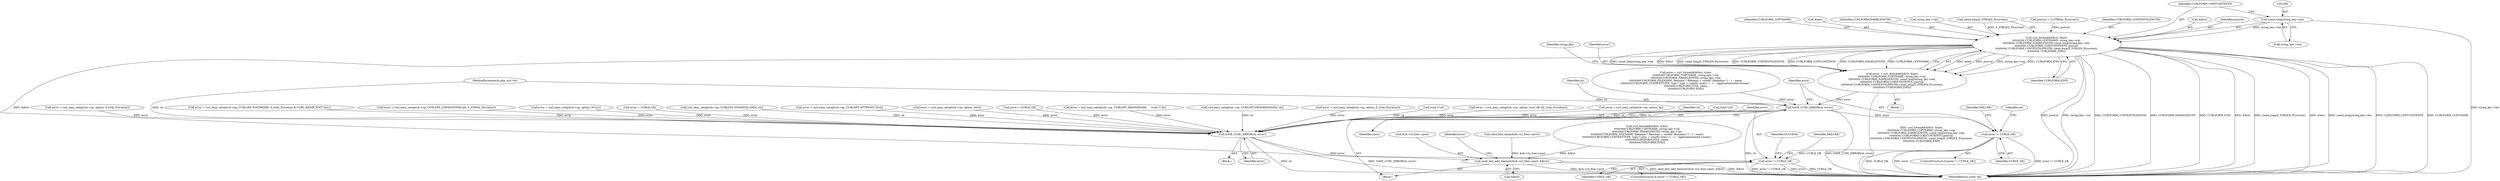 digraph "0_php_124fb22a13fafa3648e4e15b4f207c7096d8155e@pointer" {
"1001381" [label="(Call,(zend_long)string_key->len)"];
"1001371" [label="(Call,curl_formadd(&first, &last,\n\t\t\t\t\t\t\t\t\t\t\t CURLFORM_COPYNAME, string_key->val,\n\t\t\t\t\t\t\t\t\t\t\t CURLFORM_NAMELENGTH, (zend_long)string_key->len,\n\t\t\t\t\t\t\t\t\t\t\t CURLFORM_COPYCONTENTS, postval,\n\t\t\t\t\t\t\t\t\t\t\t CURLFORM_CONTENTSLENGTH, (zend_long)Z_STRLEN_P(current),\n\t\t\t\t\t\t\t\t\t\t\t CURLFORM_END))"];
"1001369" [label="(Call,error = curl_formadd(&first, &last,\n\t\t\t\t\t\t\t\t\t\t\t CURLFORM_COPYNAME, string_key->val,\n\t\t\t\t\t\t\t\t\t\t\t CURLFORM_NAMELENGTH, (zend_long)string_key->len,\n\t\t\t\t\t\t\t\t\t\t\t CURLFORM_COPYCONTENTS, postval,\n\t\t\t\t\t\t\t\t\t\t\t CURLFORM_CONTENTSLENGTH, (zend_long)Z_STRLEN_P(current),\n\t\t\t\t\t\t\t\t\t\t\t CURLFORM_END))"];
"1001397" [label="(Call,SAVE_CURL_ERROR(ch, error))"];
"1001401" [label="(Call,error != CURLE_OK)"];
"1001917" [label="(Call,error != CURLE_OK)"];
"1001913" [label="(Call,SAVE_CURL_ERROR(ch, error))"];
"1001421" [label="(Call,zend_llist_add_element(&ch->to_free->post, &first))"];
"1000121" [label="(Block,)"];
"1001913" [label="(Call,SAVE_CURL_ERROR(ch, error))"];
"1001395" [label="(Identifier,string_key)"];
"1001690" [label="(Call,error = curl_easy_setopt(ch->cp, CURLOPT_POSTREDIR, Z_LVAL_P(zvalue) & CURL_REDIR_POST_ALL))"];
"1001916" [label="(ControlStructure,if (error != CURLE_OK))"];
"1001431" [label="(Identifier,error)"];
"1001402" [label="(Identifier,error)"];
"1001468" [label="(Call,curl_easy_setopt(ch->cp, CURLOPT_PROGRESSDATA, ch))"];
"1001401" [label="(Call,error != CURLE_OK)"];
"1001371" [label="(Call,curl_formadd(&first, &last,\n\t\t\t\t\t\t\t\t\t\t\t CURLFORM_COPYNAME, string_key->val,\n\t\t\t\t\t\t\t\t\t\t\t CURLFORM_NAMELENGTH, (zend_long)string_key->len,\n\t\t\t\t\t\t\t\t\t\t\t CURLFORM_COPYCONTENTS, postval,\n\t\t\t\t\t\t\t\t\t\t\t CURLFORM_CONTENTSLENGTH, (zend_long)Z_STRLEN_P(current),\n\t\t\t\t\t\t\t\t\t\t\t CURLFORM_END))"];
"1000992" [label="(Call,error = curl_easy_setopt(ch->cp, option, Z_LVAL_P(zvalue)))"];
"1001381" [label="(Call,(zend_long)string_key->len)"];
"1001733" [label="(Call,(void *) ch)"];
"1001675" [label="(Call,error = curl_easy_setopt(ch->cp, option, (curl_off_t)Z_LVAL_P(zvalue)))"];
"1001918" [label="(Identifier,error)"];
"1001406" [label="(Identifier,FAILURE)"];
"1000841" [label="(Call,error = curl_easy_setopt(ch->cp, option, fp))"];
"1001421" [label="(Call,zend_llist_add_element(&ch->to_free->post, &first))"];
"1001386" [label="(Identifier,CURLFORM_COPYCONTENTS)"];
"1001399" [label="(Identifier,error)"];
"1001369" [label="(Call,error = curl_formadd(&first, &last,\n\t\t\t\t\t\t\t\t\t\t\t CURLFORM_COPYNAME, string_key->val,\n\t\t\t\t\t\t\t\t\t\t\t CURLFORM_NAMELENGTH, (zend_long)string_key->len,\n\t\t\t\t\t\t\t\t\t\t\t CURLFORM_COPYCONTENTS, postval,\n\t\t\t\t\t\t\t\t\t\t\t CURLFORM_CONTENTSLENGTH, (zend_long)Z_STRLEN_P(current),\n\t\t\t\t\t\t\t\t\t\t\t CURLFORM_END))"];
"1001327" [label="(Call,error = curl_formadd(&first, &last,\n\t\t\t\t\t\t\t\t\t\tCURLFORM_COPYNAME, string_key->val,\n\t\t\t\t\t\t\t\t\t\tCURLFORM_NAMELENGTH, string_key->len,\n\t\t\t\t\t\t\t\t\t\tCURLFORM_FILENAME, filename ? filename + sizeof(\";filename=\") - 1 : name,\n\t\t\t\t\t\t\t\t\t\tCURLFORM_CONTENTTYPE, type ? type + sizeof(\";type=\") - 1 : \"application/octet-stream\",\n\t\t\t\t\t\t\t\t\t\tCURLFORM_FILE, name,\n\t\t\t\t\t\t\t\t\t\tCURLFORM_END))"];
"1001428" [label="(Call,&first)"];
"1001403" [label="(Identifier,CURLE_OK)"];
"1001915" [label="(Identifier,error)"];
"1001393" [label="(Identifier,CURLFORM_END)"];
"1001914" [label="(Identifier,ch)"];
"1001383" [label="(Call,string_key->len)"];
"1001368" [label="(Block,)"];
"1001372" [label="(Call,&first)"];
"1001926" [label="(Identifier,SUCCESS)"];
"1001789" [label="(Call,(void *)ch)"];
"1000259" [label="(Call,error = curl_easy_setopt(ch->cp, option, Z_LVAL_P(zvalue)))"];
"1000118" [label="(MethodParameterIn,php_curl *ch)"];
"1001387" [label="(Identifier,postval)"];
"1001063" [label="(Block,)"];
"1001376" [label="(Identifier,CURLFORM_COPYNAME)"];
"1001410" [label="(Identifier,ch)"];
"1001374" [label="(Call,&last)"];
"1001380" [label="(Identifier,CURLFORM_NAMELENGTH)"];
"1001451" [label="(Call,error = curl_easy_setopt(ch->cp, CURLOPT_COPYPOSTFIELDS, Z_STRVAL_P(zvalue)))"];
"1001922" [label="(Identifier,FAILURE)"];
"1001377" [label="(Call,string_key->val)"];
"1001398" [label="(Identifier,ch)"];
"1001389" [label="(Call,(zend_long)Z_STRLEN_P(current))"];
"1001917" [label="(Call,error != CURLE_OK)"];
"1001414" [label="(Call,zend_llist_clean(&ch->to_free->post))"];
"1001400" [label="(ControlStructure,if (error != CURLE_OK))"];
"1001919" [label="(Identifier,CURLE_OK)"];
"1001927" [label="(MethodReturn,static int)"];
"1001247" [label="(Call,postval = Z_STRVAL_P(current))"];
"1000338" [label="(Call,error = curl_easy_setopt(ch->cp, option, NULL))"];
"1001329" [label="(Call,curl_formadd(&first, &last,\n\t\t\t\t\t\t\t\t\t\tCURLFORM_COPYNAME, string_key->val,\n\t\t\t\t\t\t\t\t\t\tCURLFORM_NAMELENGTH, string_key->len,\n\t\t\t\t\t\t\t\t\t\tCURLFORM_FILENAME, filename ? filename + sizeof(\";filename=\") - 1 : name,\n\t\t\t\t\t\t\t\t\t\tCURLFORM_CONTENTTYPE, type ? type + sizeof(\";type=\") - 1 : \"application/octet-stream\",\n\t\t\t\t\t\t\t\t\t\tCURLFORM_FILE, name,\n\t\t\t\t\t\t\t\t\t\tCURLFORM_END))"];
"1000123" [label="(Call,error = CURLE_OK)"];
"1001370" [label="(Identifier,error)"];
"1001838" [label="(Call,curl_easy_setopt(ch->cp, CURLOPT_FNMATCH_DATA, ch))"];
"1001422" [label="(Call,&ch->to_free->post)"];
"1001388" [label="(Identifier,CURLFORM_CONTENTSLENGTH)"];
"1001397" [label="(Call,SAVE_CURL_ERROR(ch, error))"];
"1001430" [label="(Call,error = curl_easy_setopt(ch->cp, CURLOPT_HTTPPOST, first))"];
"1000958" [label="(Call,error = curl_easy_setopt(ch->cp, option, slist))"];
"1000440" [label="(Call,error = CURLE_OK)"];
"1001726" [label="(Call,error = curl_easy_setopt(ch->cp, CURLOPT_PASSWDDATA,     (void *) ch))"];
"1001381" -> "1001371"  [label="AST: "];
"1001381" -> "1001383"  [label="CFG: "];
"1001382" -> "1001381"  [label="AST: "];
"1001383" -> "1001381"  [label="AST: "];
"1001386" -> "1001381"  [label="CFG: "];
"1001381" -> "1001927"  [label="DDG: string_key->len"];
"1001381" -> "1001371"  [label="DDG: string_key->len"];
"1001371" -> "1001369"  [label="AST: "];
"1001371" -> "1001393"  [label="CFG: "];
"1001372" -> "1001371"  [label="AST: "];
"1001374" -> "1001371"  [label="AST: "];
"1001376" -> "1001371"  [label="AST: "];
"1001377" -> "1001371"  [label="AST: "];
"1001380" -> "1001371"  [label="AST: "];
"1001386" -> "1001371"  [label="AST: "];
"1001387" -> "1001371"  [label="AST: "];
"1001388" -> "1001371"  [label="AST: "];
"1001389" -> "1001371"  [label="AST: "];
"1001393" -> "1001371"  [label="AST: "];
"1001369" -> "1001371"  [label="CFG: "];
"1001371" -> "1001927"  [label="DDG: postval"];
"1001371" -> "1001927"  [label="DDG: string_key->val"];
"1001371" -> "1001927"  [label="DDG: CURLFORM_CONTENTSLENGTH"];
"1001371" -> "1001927"  [label="DDG: CURLFORM_NAMELENGTH"];
"1001371" -> "1001927"  [label="DDG: CURLFORM_END"];
"1001371" -> "1001927"  [label="DDG: &first"];
"1001371" -> "1001927"  [label="DDG: (zend_long)Z_STRLEN_P(current)"];
"1001371" -> "1001927"  [label="DDG: &last"];
"1001371" -> "1001927"  [label="DDG: (zend_long)string_key->len"];
"1001371" -> "1001927"  [label="DDG: CURLFORM_COPYCONTENTS"];
"1001371" -> "1001927"  [label="DDG: CURLFORM_COPYNAME"];
"1001371" -> "1001369"  [label="DDG: &last"];
"1001371" -> "1001369"  [label="DDG: postval"];
"1001371" -> "1001369"  [label="DDG: string_key->val"];
"1001371" -> "1001369"  [label="DDG: CURLFORM_END"];
"1001371" -> "1001369"  [label="DDG: (zend_long)string_key->len"];
"1001371" -> "1001369"  [label="DDG: &first"];
"1001371" -> "1001369"  [label="DDG: (zend_long)Z_STRLEN_P(current)"];
"1001371" -> "1001369"  [label="DDG: CURLFORM_CONTENTSLENGTH"];
"1001371" -> "1001369"  [label="DDG: CURLFORM_COPYCONTENTS"];
"1001371" -> "1001369"  [label="DDG: CURLFORM_NAMELENGTH"];
"1001371" -> "1001369"  [label="DDG: CURLFORM_COPYNAME"];
"1001247" -> "1001371"  [label="DDG: postval"];
"1001389" -> "1001371"  [label="DDG: Z_STRLEN_P(current)"];
"1001371" -> "1001421"  [label="DDG: &first"];
"1001369" -> "1001368"  [label="AST: "];
"1001370" -> "1001369"  [label="AST: "];
"1001395" -> "1001369"  [label="CFG: "];
"1001369" -> "1001927"  [label="DDG: curl_formadd(&first, &last,\n\t\t\t\t\t\t\t\t\t\t\t CURLFORM_COPYNAME, string_key->val,\n\t\t\t\t\t\t\t\t\t\t\t CURLFORM_NAMELENGTH, (zend_long)string_key->len,\n\t\t\t\t\t\t\t\t\t\t\t CURLFORM_COPYCONTENTS, postval,\n\t\t\t\t\t\t\t\t\t\t\t CURLFORM_CONTENTSLENGTH, (zend_long)Z_STRLEN_P(current),\n\t\t\t\t\t\t\t\t\t\t\t CURLFORM_END)"];
"1001369" -> "1001397"  [label="DDG: error"];
"1001397" -> "1001063"  [label="AST: "];
"1001397" -> "1001399"  [label="CFG: "];
"1001398" -> "1001397"  [label="AST: "];
"1001399" -> "1001397"  [label="AST: "];
"1001402" -> "1001397"  [label="CFG: "];
"1001397" -> "1001927"  [label="DDG: SAVE_CURL_ERROR(ch, error)"];
"1001397" -> "1001927"  [label="DDG: ch"];
"1000118" -> "1001397"  [label="DDG: ch"];
"1001327" -> "1001397"  [label="DDG: error"];
"1001397" -> "1001401"  [label="DDG: error"];
"1001397" -> "1001913"  [label="DDG: ch"];
"1001401" -> "1001400"  [label="AST: "];
"1001401" -> "1001403"  [label="CFG: "];
"1001402" -> "1001401"  [label="AST: "];
"1001403" -> "1001401"  [label="AST: "];
"1001406" -> "1001401"  [label="CFG: "];
"1001410" -> "1001401"  [label="CFG: "];
"1001401" -> "1001927"  [label="DDG: CURLE_OK"];
"1001401" -> "1001927"  [label="DDG: error"];
"1001401" -> "1001927"  [label="DDG: error != CURLE_OK"];
"1001401" -> "1001917"  [label="DDG: CURLE_OK"];
"1001917" -> "1001916"  [label="AST: "];
"1001917" -> "1001919"  [label="CFG: "];
"1001918" -> "1001917"  [label="AST: "];
"1001919" -> "1001917"  [label="AST: "];
"1001922" -> "1001917"  [label="CFG: "];
"1001926" -> "1001917"  [label="CFG: "];
"1001917" -> "1001927"  [label="DDG: error"];
"1001917" -> "1001927"  [label="DDG: CURLE_OK"];
"1001917" -> "1001927"  [label="DDG: error != CURLE_OK"];
"1001913" -> "1001917"  [label="DDG: error"];
"1001913" -> "1000121"  [label="AST: "];
"1001913" -> "1001915"  [label="CFG: "];
"1001914" -> "1001913"  [label="AST: "];
"1001915" -> "1001913"  [label="AST: "];
"1001918" -> "1001913"  [label="CFG: "];
"1001913" -> "1001927"  [label="DDG: ch"];
"1001913" -> "1001927"  [label="DDG: SAVE_CURL_ERROR(ch, error)"];
"1001838" -> "1001913"  [label="DDG: ch"];
"1001733" -> "1001913"  [label="DDG: ch"];
"1001468" -> "1001913"  [label="DDG: ch"];
"1001789" -> "1001913"  [label="DDG: ch"];
"1000118" -> "1001913"  [label="DDG: ch"];
"1001690" -> "1001913"  [label="DDG: error"];
"1000992" -> "1001913"  [label="DDG: error"];
"1001726" -> "1001913"  [label="DDG: error"];
"1000841" -> "1001913"  [label="DDG: error"];
"1000440" -> "1001913"  [label="DDG: error"];
"1000958" -> "1001913"  [label="DDG: error"];
"1001675" -> "1001913"  [label="DDG: error"];
"1001430" -> "1001913"  [label="DDG: error"];
"1000123" -> "1001913"  [label="DDG: error"];
"1001451" -> "1001913"  [label="DDG: error"];
"1000259" -> "1001913"  [label="DDG: error"];
"1000338" -> "1001913"  [label="DDG: error"];
"1001421" -> "1001063"  [label="AST: "];
"1001421" -> "1001428"  [label="CFG: "];
"1001422" -> "1001421"  [label="AST: "];
"1001428" -> "1001421"  [label="AST: "];
"1001431" -> "1001421"  [label="CFG: "];
"1001421" -> "1001927"  [label="DDG: &ch->to_free->post"];
"1001421" -> "1001927"  [label="DDG: zend_llist_add_element(&ch->to_free->post, &first)"];
"1001421" -> "1001927"  [label="DDG: &first"];
"1001414" -> "1001421"  [label="DDG: &ch->to_free->post"];
"1001329" -> "1001421"  [label="DDG: &first"];
}
